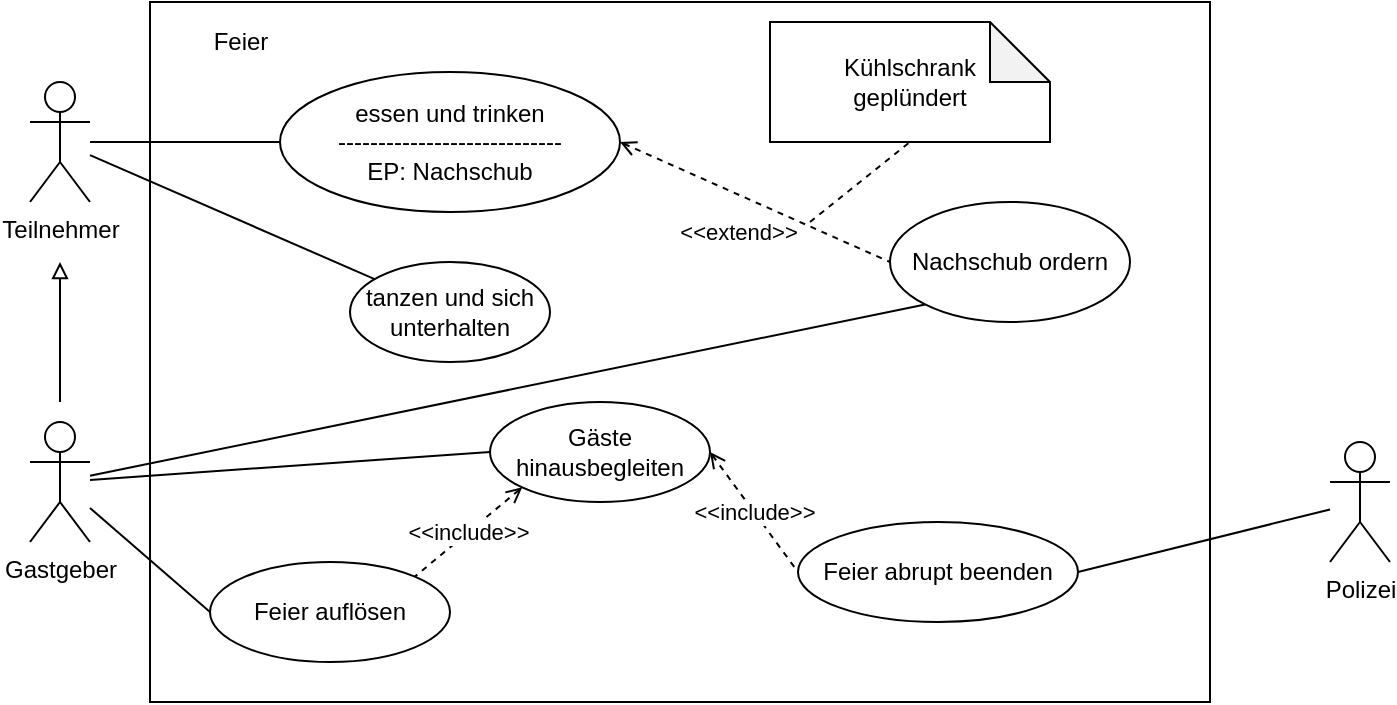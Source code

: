 <mxfile version="13.1.3" type="github"><diagram id="EO-7FfAQHc1MnR9ghyIf" name="Page-1"><mxGraphModel dx="1424" dy="884" grid="1" gridSize="10" guides="1" tooltips="1" connect="1" arrows="1" fold="1" page="1" pageScale="1" pageWidth="827" pageHeight="1169" math="0" shadow="0"><root><mxCell id="0"/><mxCell id="1" parent="0"/><mxCell id="LAE5d0xSBkngzSrD34A_-1" value="" style="rounded=0;whiteSpace=wrap;html=1;" parent="1" vertex="1"><mxGeometry x="90" y="40" width="530" height="350" as="geometry"/></mxCell><mxCell id="LAE5d0xSBkngzSrD34A_-2" value="&lt;div&gt;Teilnehmer&lt;/div&gt;" style="shape=umlActor;verticalLabelPosition=bottom;labelBackgroundColor=#ffffff;verticalAlign=top;html=1;outlineConnect=0;" parent="1" vertex="1"><mxGeometry x="30" y="80" width="30" height="60" as="geometry"/></mxCell><mxCell id="LAE5d0xSBkngzSrD34A_-3" value="Gastgeber" style="shape=umlActor;verticalLabelPosition=bottom;labelBackgroundColor=#ffffff;verticalAlign=top;html=1;outlineConnect=0;" parent="1" vertex="1"><mxGeometry x="30" y="250" width="30" height="60" as="geometry"/></mxCell><mxCell id="LAE5d0xSBkngzSrD34A_-4" value="&amp;lt;&amp;lt;include&amp;gt;&amp;gt;" style="endArrow=none;dashed=1;html=1;startArrow=open;startFill=0;exitX=0;exitY=1;exitDx=0;exitDy=0;entryX=1;entryY=0;entryDx=0;entryDy=0;" parent="1" source="LAE5d0xSBkngzSrD34A_-19" target="LAE5d0xSBkngzSrD34A_-11" edge="1"><mxGeometry width="50" height="50" relative="1" as="geometry"><mxPoint x="326.724" y="321.724" as="sourcePoint"/><mxPoint x="490" y="460" as="targetPoint"/></mxGeometry></mxCell><mxCell id="LAE5d0xSBkngzSrD34A_-5" value="" style="endArrow=none;html=1;" parent="1" source="LAE5d0xSBkngzSrD34A_-2" target="LAE5d0xSBkngzSrD34A_-6" edge="1"><mxGeometry width="50" height="50" relative="1" as="geometry"><mxPoint x="45" y="360" as="sourcePoint"/><mxPoint x="160" y="260" as="targetPoint"/></mxGeometry></mxCell><mxCell id="LAE5d0xSBkngzSrD34A_-6" value="tanzen und sich unterhalten" style="ellipse;whiteSpace=wrap;html=1;" parent="1" vertex="1"><mxGeometry x="190" y="170" width="100" height="50" as="geometry"/></mxCell><mxCell id="LAE5d0xSBkngzSrD34A_-9" value="&lt;div&gt;essen und trinken&lt;br&gt;&lt;/div&gt;&lt;div&gt;----------------------------&lt;/div&gt;&lt;div&gt;EP: Nachschub&lt;br&gt;&lt;/div&gt;" style="ellipse;whiteSpace=wrap;html=1;" parent="1" vertex="1"><mxGeometry x="155" y="75" width="170" height="70" as="geometry"/></mxCell><mxCell id="LAE5d0xSBkngzSrD34A_-10" value="" style="endArrow=none;html=1;entryX=0;entryY=0.5;entryDx=0;entryDy=0;" parent="1" source="LAE5d0xSBkngzSrD34A_-2" target="LAE5d0xSBkngzSrD34A_-9" edge="1"><mxGeometry width="50" height="50" relative="1" as="geometry"><mxPoint x="50" y="110" as="sourcePoint"/><mxPoint x="440" y="260" as="targetPoint"/></mxGeometry></mxCell><mxCell id="LAE5d0xSBkngzSrD34A_-11" value="Feier auflösen" style="ellipse;whiteSpace=wrap;html=1;" parent="1" vertex="1"><mxGeometry x="120" y="320" width="120" height="50" as="geometry"/></mxCell><mxCell id="LAE5d0xSBkngzSrD34A_-12" value="" style="endArrow=none;html=1;exitX=0;exitY=0.5;exitDx=0;exitDy=0;" parent="1" source="LAE5d0xSBkngzSrD34A_-11" target="LAE5d0xSBkngzSrD34A_-3" edge="1"><mxGeometry width="50" height="50" relative="1" as="geometry"><mxPoint x="390" y="310" as="sourcePoint"/><mxPoint x="440" y="260" as="targetPoint"/></mxGeometry></mxCell><mxCell id="LAE5d0xSBkngzSrD34A_-13" value="Nachschub ordern" style="ellipse;whiteSpace=wrap;html=1;" parent="1" vertex="1"><mxGeometry x="460" y="140" width="120" height="60" as="geometry"/></mxCell><mxCell id="LAE5d0xSBkngzSrD34A_-14" value="&amp;lt;&amp;lt;extend&amp;gt;&amp;gt;" style="endArrow=none;dashed=1;html=1;entryX=0;entryY=0.5;entryDx=0;entryDy=0;exitX=1;exitY=0.5;exitDx=0;exitDy=0;startArrow=open;startFill=0;" parent="1" source="LAE5d0xSBkngzSrD34A_-9" target="LAE5d0xSBkngzSrD34A_-13" edge="1"><mxGeometry x="-0.018" y="-17" width="50" height="50" relative="1" as="geometry"><mxPoint x="390" y="310" as="sourcePoint"/><mxPoint x="440" y="260" as="targetPoint"/><mxPoint as="offset"/></mxGeometry></mxCell><mxCell id="LAE5d0xSBkngzSrD34A_-15" value="&lt;div&gt;Kühlschrank&lt;/div&gt;&lt;div&gt;geplündert&lt;br&gt;&lt;/div&gt;" style="shape=note;whiteSpace=wrap;html=1;backgroundOutline=1;darkOpacity=0.05;" parent="1" vertex="1"><mxGeometry x="400" y="50" width="140" height="60" as="geometry"/></mxCell><mxCell id="LAE5d0xSBkngzSrD34A_-16" value="" style="endArrow=none;dashed=1;html=1;entryX=0.5;entryY=1;entryDx=0;entryDy=0;entryPerimeter=0;" parent="1" target="LAE5d0xSBkngzSrD34A_-15" edge="1"><mxGeometry width="50" height="50" relative="1" as="geometry"><mxPoint x="420" y="150" as="sourcePoint"/><mxPoint x="440" y="260" as="targetPoint"/></mxGeometry></mxCell><mxCell id="LAE5d0xSBkngzSrD34A_-17" value="Feier" style="text;html=1;align=center;verticalAlign=middle;resizable=0;points=[];autosize=1;" parent="1" vertex="1"><mxGeometry x="115" y="50" width="40" height="20" as="geometry"/></mxCell><mxCell id="LAE5d0xSBkngzSrD34A_-18" value="Polizei" style="shape=umlActor;verticalLabelPosition=bottom;labelBackgroundColor=#ffffff;verticalAlign=top;html=1;outlineConnect=0;" parent="1" vertex="1"><mxGeometry x="680" y="260" width="30" height="60" as="geometry"/></mxCell><mxCell id="LAE5d0xSBkngzSrD34A_-19" value="Gäste hinausbegleiten" style="ellipse;whiteSpace=wrap;html=1;" parent="1" vertex="1"><mxGeometry x="260" y="240" width="110" height="50" as="geometry"/></mxCell><mxCell id="LAE5d0xSBkngzSrD34A_-20" value="" style="endArrow=none;html=1;exitX=0;exitY=0.5;exitDx=0;exitDy=0;" parent="1" source="LAE5d0xSBkngzSrD34A_-19" target="LAE5d0xSBkngzSrD34A_-3" edge="1"><mxGeometry width="50" height="50" relative="1" as="geometry"><mxPoint x="290" y="290" as="sourcePoint"/><mxPoint x="340" y="240" as="targetPoint"/></mxGeometry></mxCell><mxCell id="LAE5d0xSBkngzSrD34A_-21" value="Feier abrupt beenden" style="ellipse;whiteSpace=wrap;html=1;" parent="1" vertex="1"><mxGeometry x="414" y="300" width="140" height="50" as="geometry"/></mxCell><mxCell id="LAE5d0xSBkngzSrD34A_-22" value="" style="endArrow=none;html=1;exitX=1;exitY=0.5;exitDx=0;exitDy=0;" parent="1" source="LAE5d0xSBkngzSrD34A_-21" target="LAE5d0xSBkngzSrD34A_-18" edge="1"><mxGeometry width="50" height="50" relative="1" as="geometry"><mxPoint x="290" y="290" as="sourcePoint"/><mxPoint x="340" y="240" as="targetPoint"/></mxGeometry></mxCell><mxCell id="LAE5d0xSBkngzSrD34A_-23" value="&amp;lt;&amp;lt;include&amp;gt;&amp;gt;" style="endArrow=none;dashed=1;html=1;startArrow=open;startFill=0;exitX=1;exitY=0.5;exitDx=0;exitDy=0;entryX=0;entryY=0.5;entryDx=0;entryDy=0;" parent="1" source="LAE5d0xSBkngzSrD34A_-19" target="LAE5d0xSBkngzSrD34A_-21" edge="1"><mxGeometry width="50" height="50" relative="1" as="geometry"><mxPoint x="314" y="300" as="sourcePoint"/><mxPoint x="276.426" y="337.322" as="targetPoint"/></mxGeometry></mxCell><mxCell id="LAE5d0xSBkngzSrD34A_-24" value="" style="endArrow=block;html=1;endFill=0;" parent="1" edge="1"><mxGeometry width="50" height="50" relative="1" as="geometry"><mxPoint x="45" y="240" as="sourcePoint"/><mxPoint x="45" y="170" as="targetPoint"/></mxGeometry></mxCell><mxCell id="HEEh3uheJKyUs4J4Cvhq-1" value="" style="endArrow=none;html=1;entryX=0;entryY=1;entryDx=0;entryDy=0;" parent="1" source="LAE5d0xSBkngzSrD34A_-3" target="LAE5d0xSBkngzSrD34A_-13" edge="1"><mxGeometry width="50" height="50" relative="1" as="geometry"><mxPoint x="390" y="310" as="sourcePoint"/><mxPoint x="440" y="260" as="targetPoint"/></mxGeometry></mxCell></root></mxGraphModel></diagram></mxfile>